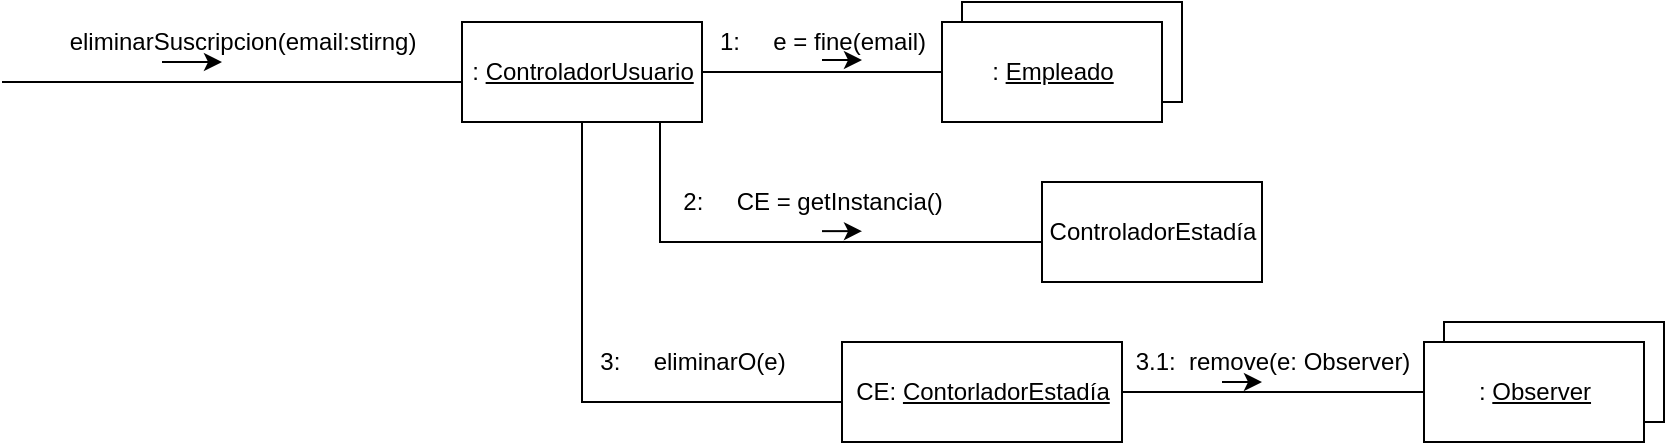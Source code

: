 <mxfile pages="1" version="11.2.4" type="device"><diagram id="b4KlMveWP8j2bW8IQdhB" name="Página-1"><mxGraphModel dx="1278" dy="962" grid="1" gridSize="10" guides="1" tooltips="1" connect="1" arrows="1" fold="1" page="1" pageScale="1" pageWidth="827" pageHeight="1169" math="0" shadow="0"><root><mxCell id="0"/><mxCell id="1" parent="0"/><mxCell id="z3f6jnQogjAfD6KcZLk3-24" value="Object" style="html=1;" parent="1" vertex="1"><mxGeometry x="730" y="160" width="110" height="50" as="geometry"/></mxCell><mxCell id="z3f6jnQogjAfD6KcZLk3-25" value="Object" style="html=1;" parent="1" vertex="1"><mxGeometry x="489" width="110" height="50" as="geometry"/></mxCell><mxCell id="z3f6jnQogjAfD6KcZLk3-26" value="" style="endArrow=none;html=1;rounded=0;" parent="1" edge="1"><mxGeometry width="50" height="50" relative="1" as="geometry"><mxPoint x="9" y="40" as="sourcePoint"/><mxPoint x="239" y="40" as="targetPoint"/></mxGeometry></mxCell><mxCell id="z3f6jnQogjAfD6KcZLk3-27" value="eliminarSuscripcion(email:stirng)" style="text;html=1;align=center;verticalAlign=middle;resizable=0;points=[];autosize=1;strokeColor=none;fillColor=none;" parent="1" vertex="1"><mxGeometry x="34" y="10" width="190" height="20" as="geometry"/></mxCell><mxCell id="z3f6jnQogjAfD6KcZLk3-28" value="" style="endArrow=classic;html=1;rounded=0;" parent="1" edge="1"><mxGeometry width="50" height="50" relative="1" as="geometry"><mxPoint x="89" y="30" as="sourcePoint"/><mxPoint x="119" y="30" as="targetPoint"/></mxGeometry></mxCell><mxCell id="z3f6jnQogjAfD6KcZLk3-29" value=": &lt;u&gt;ControladorUsuario&lt;/u&gt;" style="html=1;" parent="1" vertex="1"><mxGeometry x="239" y="10" width="120" height="50" as="geometry"/></mxCell><mxCell id="z3f6jnQogjAfD6KcZLk3-30" value="" style="endArrow=none;html=1;rounded=0;exitX=1;exitY=0.5;exitDx=0;exitDy=0;" parent="1" source="z3f6jnQogjAfD6KcZLk3-29" edge="1"><mxGeometry width="50" height="50" relative="1" as="geometry"><mxPoint x="429" y="50" as="sourcePoint"/><mxPoint x="479" y="35" as="targetPoint"/></mxGeometry></mxCell><mxCell id="z3f6jnQogjAfD6KcZLk3-31" value="1:&lt;span style=&quot;white-space: pre;&quot;&gt;&#9;&lt;/span&gt;e = fine(email)" style="text;html=1;align=center;verticalAlign=middle;resizable=0;points=[];autosize=1;strokeColor=none;fillColor=none;" parent="1" vertex="1"><mxGeometry x="359" y="10" width="120" height="20" as="geometry"/></mxCell><mxCell id="z3f6jnQogjAfD6KcZLk3-32" value="" style="endArrow=classic;html=1;rounded=0;" parent="1" edge="1"><mxGeometry width="50" height="50" relative="1" as="geometry"><mxPoint x="419" y="29" as="sourcePoint"/><mxPoint x="439" y="29" as="targetPoint"/></mxGeometry></mxCell><mxCell id="z3f6jnQogjAfD6KcZLk3-33" value=": &lt;u&gt;Empleado&lt;/u&gt;" style="html=1;" parent="1" vertex="1"><mxGeometry x="479" y="10" width="110" height="50" as="geometry"/></mxCell><mxCell id="z3f6jnQogjAfD6KcZLk3-34" value="" style="endArrow=none;html=1;rounded=0;" parent="1" edge="1"><mxGeometry width="50" height="50" relative="1" as="geometry"><mxPoint x="529" y="120" as="sourcePoint"/><mxPoint x="338" y="60" as="targetPoint"/><Array as="points"><mxPoint x="338" y="120"/></Array></mxGeometry></mxCell><mxCell id="z3f6jnQogjAfD6KcZLk3-35" value="ControladorEstadía" style="html=1;" parent="1" vertex="1"><mxGeometry x="529" y="90" width="110" height="50" as="geometry"/></mxCell><mxCell id="z3f6jnQogjAfD6KcZLk3-36" value="2:&lt;span style=&quot;white-space: pre;&quot;&gt;&#9;&lt;/span&gt;CE = getInstancia()" style="text;html=1;align=center;verticalAlign=middle;resizable=0;points=[];autosize=1;strokeColor=none;fillColor=none;" parent="1" vertex="1"><mxGeometry x="339" y="90" width="150" height="20" as="geometry"/></mxCell><mxCell id="z3f6jnQogjAfD6KcZLk3-37" value="" style="endArrow=classic;html=1;rounded=0;" parent="1" edge="1"><mxGeometry width="50" height="50" relative="1" as="geometry"><mxPoint x="419" y="114.57" as="sourcePoint"/><mxPoint x="439" y="114.57" as="targetPoint"/></mxGeometry></mxCell><mxCell id="z3f6jnQogjAfD6KcZLk3-38" value="" style="endArrow=none;html=1;rounded=0;entryX=0.5;entryY=1;entryDx=0;entryDy=0;" parent="1" target="z3f6jnQogjAfD6KcZLk3-29" edge="1"><mxGeometry width="50" height="50" relative="1" as="geometry"><mxPoint x="429" y="200" as="sourcePoint"/><mxPoint x="299" y="110" as="targetPoint"/><Array as="points"><mxPoint x="299" y="200"/></Array></mxGeometry></mxCell><mxCell id="z3f6jnQogjAfD6KcZLk3-39" value="CE: &lt;u&gt;ContorladorEstadía&lt;/u&gt;" style="html=1;" parent="1" vertex="1"><mxGeometry x="429" y="170" width="140" height="50" as="geometry"/></mxCell><mxCell id="z3f6jnQogjAfD6KcZLk3-40" value="3:&lt;span style=&quot;white-space: pre;&quot;&gt;&#9;&lt;/span&gt;eliminarO(e)" style="text;html=1;align=center;verticalAlign=middle;resizable=0;points=[];autosize=1;strokeColor=none;fillColor=none;" parent="1" vertex="1"><mxGeometry x="299" y="170" width="110" height="20" as="geometry"/></mxCell><mxCell id="z3f6jnQogjAfD6KcZLk3-41" value="" style="endArrow=none;html=1;rounded=0;exitX=1;exitY=0.5;exitDx=0;exitDy=0;entryX=0;entryY=0.5;entryDx=0;entryDy=0;" parent="1" source="z3f6jnQogjAfD6KcZLk3-39" target="z3f6jnQogjAfD6KcZLk3-44" edge="1"><mxGeometry width="50" height="50" relative="1" as="geometry"><mxPoint x="629" y="220" as="sourcePoint"/><mxPoint x="699.0" y="195" as="targetPoint"/></mxGeometry></mxCell><mxCell id="z3f6jnQogjAfD6KcZLk3-42" value="3.1:&lt;span style=&quot;white-space: pre;&quot;&gt;&#9;&lt;/span&gt;remove(e: Observer)" style="text;html=1;align=center;verticalAlign=middle;resizable=0;points=[];autosize=1;strokeColor=none;fillColor=none;" parent="1" vertex="1"><mxGeometry x="569" y="170" width="150" height="20" as="geometry"/></mxCell><mxCell id="z3f6jnQogjAfD6KcZLk3-43" value="" style="endArrow=classic;html=1;rounded=0;" parent="1" edge="1"><mxGeometry width="50" height="50" relative="1" as="geometry"><mxPoint x="619" y="190" as="sourcePoint"/><mxPoint x="639.0" y="190" as="targetPoint"/></mxGeometry></mxCell><mxCell id="z3f6jnQogjAfD6KcZLk3-44" value=": &lt;u&gt;Observer&lt;/u&gt;" style="html=1;" parent="1" vertex="1"><mxGeometry x="720" y="170" width="110" height="50" as="geometry"/></mxCell></root></mxGraphModel></diagram></mxfile>